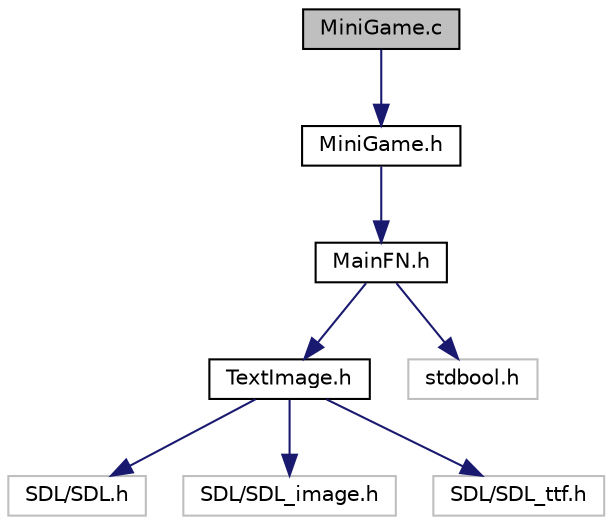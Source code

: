 digraph "MiniGame.c"
{
 // LATEX_PDF_SIZE
  edge [fontname="Helvetica",fontsize="10",labelfontname="Helvetica",labelfontsize="10"];
  node [fontname="Helvetica",fontsize="10",shape=record];
  Node1 [label="MiniGame.c",height=0.2,width=0.4,color="black", fillcolor="grey75", style="filled", fontcolor="black",tooltip="Mini Game Functions."];
  Node1 -> Node2 [color="midnightblue",fontsize="10",style="solid",fontname="Helvetica"];
  Node2 [label="MiniGame.h",height=0.2,width=0.4,color="black", fillcolor="white", style="filled",URL="$MiniGame_8h.html",tooltip="Header File for MiniGame."];
  Node2 -> Node3 [color="midnightblue",fontsize="10",style="solid",fontname="Helvetica"];
  Node3 [label="MainFN.h",height=0.2,width=0.4,color="black", fillcolor="white", style="filled",URL="$MainFN_8h.html",tooltip="Header file for MainFN."];
  Node3 -> Node4 [color="midnightblue",fontsize="10",style="solid",fontname="Helvetica"];
  Node4 [label="TextImage.h",height=0.2,width=0.4,color="black", fillcolor="white", style="filled",URL="$TextImage_8h.html",tooltip="Header File for TextImage."];
  Node4 -> Node5 [color="midnightblue",fontsize="10",style="solid",fontname="Helvetica"];
  Node5 [label="SDL/SDL.h",height=0.2,width=0.4,color="grey75", fillcolor="white", style="filled",tooltip=" "];
  Node4 -> Node6 [color="midnightblue",fontsize="10",style="solid",fontname="Helvetica"];
  Node6 [label="SDL/SDL_image.h",height=0.2,width=0.4,color="grey75", fillcolor="white", style="filled",tooltip=" "];
  Node4 -> Node7 [color="midnightblue",fontsize="10",style="solid",fontname="Helvetica"];
  Node7 [label="SDL/SDL_ttf.h",height=0.2,width=0.4,color="grey75", fillcolor="white", style="filled",tooltip=" "];
  Node3 -> Node8 [color="midnightblue",fontsize="10",style="solid",fontname="Helvetica"];
  Node8 [label="stdbool.h",height=0.2,width=0.4,color="grey75", fillcolor="white", style="filled",tooltip=" "];
}
